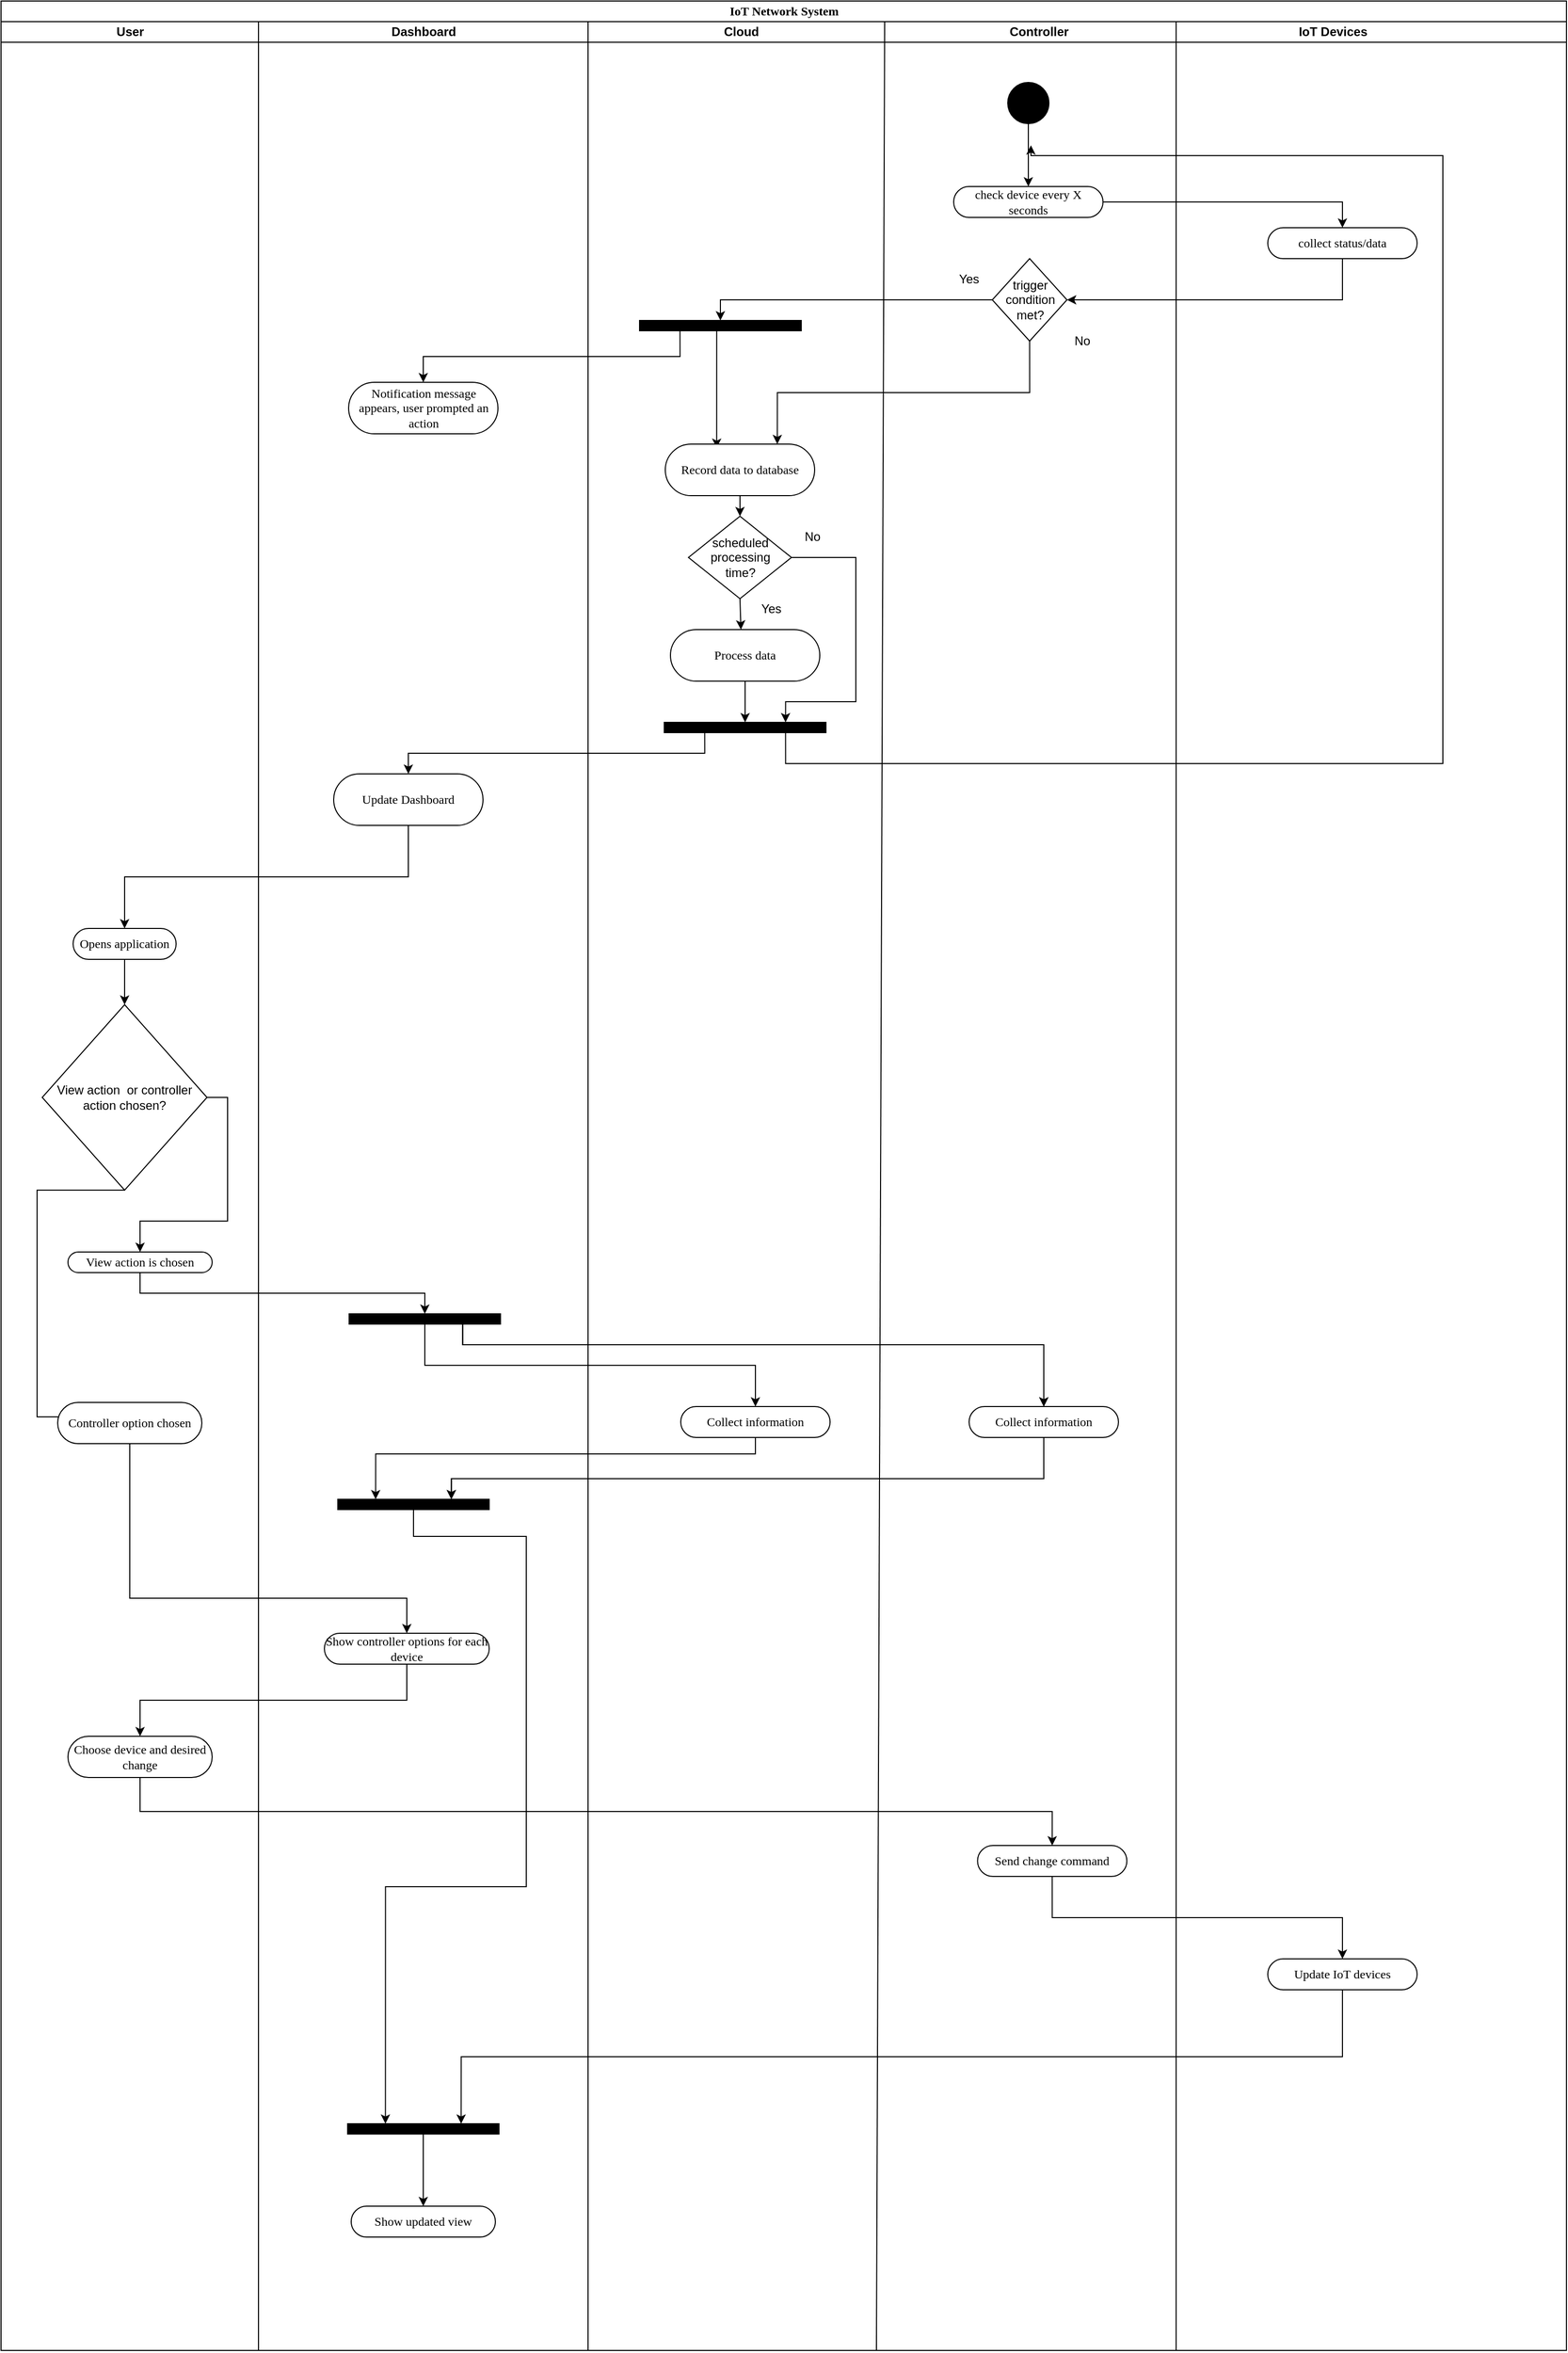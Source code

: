 <mxfile version="13.9.2" type="github">
  <diagram name="Page-1" id="0783ab3e-0a74-02c8-0abd-f7b4e66b4bec">
    <mxGraphModel dx="1517" dy="1870" grid="1" gridSize="10" guides="1" tooltips="1" connect="1" arrows="1" fold="1" page="1" pageScale="1" pageWidth="850" pageHeight="1100" background="#ffffff" math="0" shadow="0">
      <root>
        <mxCell id="0" />
        <mxCell id="1" parent="0" />
        <mxCell id="1c1d494c118603dd-1" value="IoT Network System" style="swimlane;html=1;childLayout=stackLayout;startSize=20;rounded=0;shadow=0;comic=0;labelBackgroundColor=none;strokeWidth=1;fontFamily=Verdana;fontSize=12;align=center;" parent="1" vertex="1">
          <mxGeometry x="40" y="-320" width="1520" height="2280" as="geometry" />
        </mxCell>
        <mxCell id="1c1d494c118603dd-2" value="User" style="swimlane;html=1;startSize=20;" parent="1c1d494c118603dd-1" vertex="1">
          <mxGeometry y="20" width="250" height="2260" as="geometry" />
        </mxCell>
        <mxCell id="GR7bTW1NarIm_E6mscbM-87" style="edgeStyle=orthogonalEdgeStyle;rounded=0;orthogonalLoop=1;jettySize=auto;html=1;exitX=0.5;exitY=1;exitDx=0;exitDy=0;entryX=0.5;entryY=0;entryDx=0;entryDy=0;" edge="1" parent="1c1d494c118603dd-2" source="60571a20871a0731-8" target="GR7bTW1NarIm_E6mscbM-13">
          <mxGeometry relative="1" as="geometry" />
        </mxCell>
        <mxCell id="60571a20871a0731-8" value="Opens application" style="rounded=1;whiteSpace=wrap;html=1;shadow=0;comic=0;labelBackgroundColor=none;strokeWidth=1;fontFamily=Verdana;fontSize=12;align=center;arcSize=50;" parent="1c1d494c118603dd-2" vertex="1">
          <mxGeometry x="70" y="880" width="100" height="30" as="geometry" />
        </mxCell>
        <mxCell id="GR7bTW1NarIm_E6mscbM-4" style="edgeStyle=orthogonalEdgeStyle;rounded=0;orthogonalLoop=1;jettySize=auto;html=1;exitX=0.5;exitY=1;exitDx=0;exitDy=0;" edge="1" parent="1c1d494c118603dd-2" source="60571a20871a0731-8" target="60571a20871a0731-8">
          <mxGeometry relative="1" as="geometry" />
        </mxCell>
        <mxCell id="GR7bTW1NarIm_E6mscbM-23" style="edgeStyle=orthogonalEdgeStyle;rounded=0;orthogonalLoop=1;jettySize=auto;html=1;exitX=0.5;exitY=1;exitDx=0;exitDy=0;entryX=0.5;entryY=0;entryDx=0;entryDy=0;" edge="1" parent="1c1d494c118603dd-2" source="GR7bTW1NarIm_E6mscbM-13" target="GR7bTW1NarIm_E6mscbM-15">
          <mxGeometry relative="1" as="geometry">
            <Array as="points">
              <mxPoint x="35" y="1134" />
              <mxPoint x="35" y="1354" />
            </Array>
          </mxGeometry>
        </mxCell>
        <mxCell id="GR7bTW1NarIm_E6mscbM-24" style="edgeStyle=orthogonalEdgeStyle;rounded=0;orthogonalLoop=1;jettySize=auto;html=1;exitX=1;exitY=0.5;exitDx=0;exitDy=0;entryX=0.5;entryY=0;entryDx=0;entryDy=0;" edge="1" parent="1c1d494c118603dd-2" source="GR7bTW1NarIm_E6mscbM-13" target="1c1d494c118603dd-7">
          <mxGeometry relative="1" as="geometry" />
        </mxCell>
        <mxCell id="GR7bTW1NarIm_E6mscbM-13" value="&lt;div align=&quot;center&quot;&gt;View action&amp;nbsp; or controller action chosen?&lt;/div&gt;" style="rhombus;whiteSpace=wrap;html=1;align=center;" vertex="1" parent="1c1d494c118603dd-2">
          <mxGeometry x="40" y="954" width="160" height="180" as="geometry" />
        </mxCell>
        <mxCell id="1c1d494c118603dd-7" value="View action is chosen" style="rounded=1;whiteSpace=wrap;html=1;shadow=0;comic=0;labelBackgroundColor=none;strokeWidth=1;fontFamily=Verdana;fontSize=12;align=center;arcSize=50;" parent="1c1d494c118603dd-2" vertex="1">
          <mxGeometry x="65" y="1194" width="140" height="20" as="geometry" />
        </mxCell>
        <mxCell id="GR7bTW1NarIm_E6mscbM-15" value="Controller option chosen" style="rounded=1;whiteSpace=wrap;html=1;shadow=0;comic=0;labelBackgroundColor=none;strokeWidth=1;fontFamily=Verdana;fontSize=12;align=center;arcSize=50;" vertex="1" parent="1c1d494c118603dd-2">
          <mxGeometry x="55" y="1340" width="140" height="40" as="geometry" />
        </mxCell>
        <mxCell id="GR7bTW1NarIm_E6mscbM-17" value="Choose device and desired change" style="rounded=1;whiteSpace=wrap;html=1;shadow=0;comic=0;labelBackgroundColor=none;strokeWidth=1;fontFamily=Verdana;fontSize=12;align=center;arcSize=50;" vertex="1" parent="1c1d494c118603dd-2">
          <mxGeometry x="65" y="1664" width="140" height="40" as="geometry" />
        </mxCell>
        <mxCell id="1c1d494c118603dd-3" value="Dashboard" style="swimlane;html=1;startSize=20;" parent="1c1d494c118603dd-1" vertex="1">
          <mxGeometry x="250" y="20" width="320" height="2260" as="geometry" />
        </mxCell>
        <mxCell id="GR7bTW1NarIm_E6mscbM-11" value="Show controller options for each device" style="rounded=1;whiteSpace=wrap;html=1;shadow=0;comic=0;labelBackgroundColor=none;strokeWidth=1;fontFamily=Verdana;fontSize=12;align=center;arcSize=50;" vertex="1" parent="1c1d494c118603dd-3">
          <mxGeometry x="64" y="1564" width="160" height="30" as="geometry" />
        </mxCell>
        <mxCell id="GR7bTW1NarIm_E6mscbM-25" value="Show updated view" style="rounded=1;whiteSpace=wrap;html=1;shadow=0;comic=0;labelBackgroundColor=none;strokeWidth=1;fontFamily=Verdana;fontSize=12;align=center;arcSize=50;" vertex="1" parent="1c1d494c118603dd-3">
          <mxGeometry x="90" y="2120" width="140" height="30" as="geometry" />
        </mxCell>
        <mxCell id="GR7bTW1NarIm_E6mscbM-26" value="" style="whiteSpace=wrap;html=1;rounded=0;shadow=0;comic=0;labelBackgroundColor=none;strokeWidth=1;fillColor=#000000;fontFamily=Verdana;fontSize=12;align=center;rotation=0;" vertex="1" parent="1c1d494c118603dd-3">
          <mxGeometry x="88" y="1254" width="147" height="10" as="geometry" />
        </mxCell>
        <mxCell id="GR7bTW1NarIm_E6mscbM-110" style="edgeStyle=orthogonalEdgeStyle;rounded=0;orthogonalLoop=1;jettySize=auto;html=1;exitX=0.5;exitY=1;exitDx=0;exitDy=0;entryX=0.25;entryY=0;entryDx=0;entryDy=0;" edge="1" parent="1c1d494c118603dd-3" source="GR7bTW1NarIm_E6mscbM-35" target="GR7bTW1NarIm_E6mscbM-105">
          <mxGeometry relative="1" as="geometry">
            <Array as="points">
              <mxPoint x="151" y="1470" />
              <mxPoint x="260" y="1470" />
              <mxPoint x="260" y="1810" />
              <mxPoint x="123" y="1810" />
            </Array>
          </mxGeometry>
        </mxCell>
        <mxCell id="GR7bTW1NarIm_E6mscbM-35" value="" style="whiteSpace=wrap;html=1;rounded=0;shadow=0;comic=0;labelBackgroundColor=none;strokeWidth=1;fillColor=#000000;fontFamily=Verdana;fontSize=12;align=center;rotation=0;" vertex="1" parent="1c1d494c118603dd-3">
          <mxGeometry x="77" y="1434" width="147" height="10" as="geometry" />
        </mxCell>
        <mxCell id="GR7bTW1NarIm_E6mscbM-50" value="Notification message appears, user prompted an action" style="rounded=1;whiteSpace=wrap;html=1;shadow=0;comic=0;labelBackgroundColor=none;strokeWidth=1;fontFamily=Verdana;fontSize=12;align=center;arcSize=50;" vertex="1" parent="1c1d494c118603dd-3">
          <mxGeometry x="87.5" y="350" width="145" height="50" as="geometry" />
        </mxCell>
        <mxCell id="GR7bTW1NarIm_E6mscbM-73" value="Update Dashboard" style="rounded=1;whiteSpace=wrap;html=1;shadow=0;comic=0;labelBackgroundColor=none;strokeWidth=1;fontFamily=Verdana;fontSize=12;align=center;arcSize=50;" vertex="1" parent="1c1d494c118603dd-3">
          <mxGeometry x="73" y="730" width="145" height="50" as="geometry" />
        </mxCell>
        <mxCell id="GR7bTW1NarIm_E6mscbM-111" style="edgeStyle=orthogonalEdgeStyle;rounded=0;orthogonalLoop=1;jettySize=auto;html=1;exitX=0.5;exitY=1;exitDx=0;exitDy=0;entryX=0.5;entryY=0;entryDx=0;entryDy=0;" edge="1" parent="1c1d494c118603dd-3" source="GR7bTW1NarIm_E6mscbM-105" target="GR7bTW1NarIm_E6mscbM-25">
          <mxGeometry relative="1" as="geometry" />
        </mxCell>
        <mxCell id="GR7bTW1NarIm_E6mscbM-105" value="" style="whiteSpace=wrap;html=1;rounded=0;shadow=0;comic=0;labelBackgroundColor=none;strokeWidth=1;fillColor=#000000;fontFamily=Verdana;fontSize=12;align=center;rotation=0;" vertex="1" parent="1c1d494c118603dd-3">
          <mxGeometry x="86.5" y="2040" width="147" height="10" as="geometry" />
        </mxCell>
        <mxCell id="GR7bTW1NarIm_E6mscbM-55" style="edgeStyle=orthogonalEdgeStyle;rounded=0;orthogonalLoop=1;jettySize=auto;html=1;exitX=0.25;exitY=1;exitDx=0;exitDy=0;entryX=0.5;entryY=0;entryDx=0;entryDy=0;" edge="1" parent="1c1d494c118603dd-1" source="GR7bTW1NarIm_E6mscbM-52" target="GR7bTW1NarIm_E6mscbM-50">
          <mxGeometry relative="1" as="geometry" />
        </mxCell>
        <mxCell id="GR7bTW1NarIm_E6mscbM-16" style="edgeStyle=orthogonalEdgeStyle;rounded=0;orthogonalLoop=1;jettySize=auto;html=1;exitX=0.5;exitY=1;exitDx=0;exitDy=0;entryX=0.5;entryY=0;entryDx=0;entryDy=0;" edge="1" parent="1c1d494c118603dd-1" source="GR7bTW1NarIm_E6mscbM-15" target="GR7bTW1NarIm_E6mscbM-11">
          <mxGeometry relative="1" as="geometry">
            <Array as="points">
              <mxPoint x="125" y="1550" />
              <mxPoint x="394" y="1550" />
            </Array>
          </mxGeometry>
        </mxCell>
        <mxCell id="GR7bTW1NarIm_E6mscbM-19" style="edgeStyle=orthogonalEdgeStyle;rounded=0;orthogonalLoop=1;jettySize=auto;html=1;exitX=0.5;exitY=1;exitDx=0;exitDy=0;entryX=0.5;entryY=0;entryDx=0;entryDy=0;" edge="1" parent="1c1d494c118603dd-1" source="GR7bTW1NarIm_E6mscbM-11" target="GR7bTW1NarIm_E6mscbM-17">
          <mxGeometry relative="1" as="geometry" />
        </mxCell>
        <mxCell id="GR7bTW1NarIm_E6mscbM-30" style="edgeStyle=orthogonalEdgeStyle;rounded=0;orthogonalLoop=1;jettySize=auto;html=1;exitX=0.5;exitY=1;exitDx=0;exitDy=0;entryX=0.5;entryY=0;entryDx=0;entryDy=0;" edge="1" parent="1c1d494c118603dd-1" source="1c1d494c118603dd-7" target="GR7bTW1NarIm_E6mscbM-26">
          <mxGeometry relative="1" as="geometry" />
        </mxCell>
        <mxCell id="GR7bTW1NarIm_E6mscbM-31" style="edgeStyle=orthogonalEdgeStyle;rounded=0;orthogonalLoop=1;jettySize=auto;html=1;exitX=0.75;exitY=1;exitDx=0;exitDy=0;entryX=0.5;entryY=0;entryDx=0;entryDy=0;" edge="1" parent="1c1d494c118603dd-1" source="GR7bTW1NarIm_E6mscbM-26" target="GR7bTW1NarIm_E6mscbM-29">
          <mxGeometry relative="1" as="geometry">
            <Array as="points">
              <mxPoint x="448" y="1304" />
              <mxPoint x="1013" y="1304" />
            </Array>
          </mxGeometry>
        </mxCell>
        <mxCell id="GR7bTW1NarIm_E6mscbM-34" style="edgeStyle=orthogonalEdgeStyle;rounded=0;orthogonalLoop=1;jettySize=auto;html=1;exitX=0.5;exitY=1;exitDx=0;exitDy=0;entryX=0.5;entryY=0;entryDx=0;entryDy=0;" edge="1" parent="1c1d494c118603dd-1" source="GR7bTW1NarIm_E6mscbM-26" target="GR7bTW1NarIm_E6mscbM-27">
          <mxGeometry relative="1" as="geometry" />
        </mxCell>
        <mxCell id="GR7bTW1NarIm_E6mscbM-64" style="edgeStyle=orthogonalEdgeStyle;rounded=0;orthogonalLoop=1;jettySize=auto;html=1;exitX=0.5;exitY=1;exitDx=0;exitDy=0;entryX=0.25;entryY=0;entryDx=0;entryDy=0;" edge="1" parent="1c1d494c118603dd-1" source="GR7bTW1NarIm_E6mscbM-27" target="GR7bTW1NarIm_E6mscbM-35">
          <mxGeometry relative="1" as="geometry">
            <Array as="points">
              <mxPoint x="733" y="1410" />
              <mxPoint x="364" y="1410" />
            </Array>
          </mxGeometry>
        </mxCell>
        <mxCell id="GR7bTW1NarIm_E6mscbM-65" style="edgeStyle=orthogonalEdgeStyle;rounded=0;orthogonalLoop=1;jettySize=auto;html=1;exitX=0.5;exitY=1;exitDx=0;exitDy=0;entryX=0.75;entryY=0;entryDx=0;entryDy=0;" edge="1" parent="1c1d494c118603dd-1" source="GR7bTW1NarIm_E6mscbM-29" target="GR7bTW1NarIm_E6mscbM-35">
          <mxGeometry relative="1" as="geometry">
            <Array as="points">
              <mxPoint x="1013" y="1434" />
              <mxPoint x="437" y="1434" />
            </Array>
          </mxGeometry>
        </mxCell>
        <mxCell id="1c1d494c118603dd-4" value="" style="swimlane;html=1;startSize=20;" parent="1c1d494c118603dd-1" vertex="1">
          <mxGeometry x="570" y="20" width="950" height="2260" as="geometry" />
        </mxCell>
        <mxCell id="GR7bTW1NarIm_E6mscbM-2" value="" style="endArrow=none;html=1;" edge="1" parent="1c1d494c118603dd-4">
          <mxGeometry width="50" height="50" relative="1" as="geometry">
            <mxPoint x="280" y="2260" as="sourcePoint" />
            <mxPoint x="288" as="targetPoint" />
          </mxGeometry>
        </mxCell>
        <mxCell id="GR7bTW1NarIm_E6mscbM-3" value="&lt;b&gt;Cloud&amp;nbsp;&amp;nbsp;&amp;nbsp;&amp;nbsp;&amp;nbsp;&amp;nbsp;&amp;nbsp;&amp;nbsp;&amp;nbsp;&amp;nbsp;&amp;nbsp;&amp;nbsp;&amp;nbsp;&amp;nbsp;&amp;nbsp;&amp;nbsp;&amp;nbsp;&amp;nbsp;&amp;nbsp;&amp;nbsp;&amp;nbsp;&amp;nbsp;&amp;nbsp;&amp;nbsp;&amp;nbsp;&amp;nbsp;&amp;nbsp;&amp;nbsp;&amp;nbsp;&amp;nbsp;&amp;nbsp;&amp;nbsp;&amp;nbsp;&amp;nbsp;&amp;nbsp;&amp;nbsp;&amp;nbsp;&amp;nbsp;&amp;nbsp;&amp;nbsp;&amp;nbsp;&amp;nbsp;&amp;nbsp;&amp;nbsp;&amp;nbsp;&amp;nbsp;&amp;nbsp;&amp;nbsp;&amp;nbsp;&amp;nbsp;&amp;nbsp;&amp;nbsp;&amp;nbsp;&amp;nbsp;&amp;nbsp;&amp;nbsp; &amp;nbsp; &amp;nbsp; &amp;nbsp; &amp;nbsp;&amp;nbsp; &amp;nbsp; &amp;nbsp; &amp;nbsp;&amp;nbsp; Controller&amp;nbsp;&amp;nbsp;&amp;nbsp;&amp;nbsp;&amp;nbsp;&amp;nbsp;&amp;nbsp;&amp;nbsp;&amp;nbsp;&amp;nbsp;&amp;nbsp;&amp;nbsp;&amp;nbsp;&amp;nbsp;&amp;nbsp;&amp;nbsp;&amp;nbsp;&amp;nbsp;&amp;nbsp;&amp;nbsp;&amp;nbsp;&amp;nbsp;&amp;nbsp;&amp;nbsp;&amp;nbsp;&amp;nbsp;&amp;nbsp;&amp;nbsp;&amp;nbsp;&amp;nbsp;&amp;nbsp;&amp;nbsp;&amp;nbsp;&amp;nbsp;&amp;nbsp;&amp;nbsp;&amp;nbsp;&amp;nbsp;&amp;nbsp;&amp;nbsp;&amp;nbsp;&amp;nbsp;&amp;nbsp;&amp;nbsp;&amp;nbsp;&amp;nbsp;&amp;nbsp;&amp;nbsp;&amp;nbsp;&amp;nbsp;&amp;nbsp;&amp;nbsp;&amp;nbsp;&amp;nbsp;&amp;nbsp;&amp;nbsp;&amp;nbsp;&amp;nbsp;&amp;nbsp;&amp;nbsp;&amp;nbsp;&amp;nbsp;&amp;nbsp;&amp;nbsp;&amp;nbsp;&amp;nbsp; IoT Devices&lt;/b&gt;" style="text;html=1;strokeColor=none;fillColor=none;align=left;verticalAlign=middle;whiteSpace=wrap;rounded=0;" vertex="1" parent="1c1d494c118603dd-4">
          <mxGeometry x="130" width="750" height="20" as="geometry" />
        </mxCell>
        <mxCell id="GR7bTW1NarIm_E6mscbM-27" value="Collect information" style="rounded=1;whiteSpace=wrap;html=1;shadow=0;comic=0;labelBackgroundColor=none;strokeWidth=1;fontFamily=Verdana;fontSize=12;align=center;arcSize=50;" vertex="1" parent="1c1d494c118603dd-4">
          <mxGeometry x="90" y="1344" width="145" height="30" as="geometry" />
        </mxCell>
        <mxCell id="GR7bTW1NarIm_E6mscbM-29" value="Collect information" style="rounded=1;whiteSpace=wrap;html=1;shadow=0;comic=0;labelBackgroundColor=none;strokeWidth=1;fontFamily=Verdana;fontSize=12;align=center;arcSize=50;" vertex="1" parent="1c1d494c118603dd-4">
          <mxGeometry x="370" y="1344" width="145" height="30" as="geometry" />
        </mxCell>
        <mxCell id="GR7bTW1NarIm_E6mscbM-39" value="" style="endArrow=none;html=1;" edge="1" parent="1c1d494c118603dd-4">
          <mxGeometry width="50" height="50" relative="1" as="geometry">
            <mxPoint x="571" y="2260" as="sourcePoint" />
            <mxPoint x="571" as="targetPoint" />
          </mxGeometry>
        </mxCell>
        <mxCell id="GR7bTW1NarIm_E6mscbM-43" style="edgeStyle=orthogonalEdgeStyle;rounded=0;orthogonalLoop=1;jettySize=auto;html=1;exitX=0.5;exitY=1;exitDx=0;exitDy=0;entryX=0.5;entryY=0;entryDx=0;entryDy=0;" edge="1" parent="1c1d494c118603dd-4" source="GR7bTW1NarIm_E6mscbM-41" target="GR7bTW1NarIm_E6mscbM-42">
          <mxGeometry relative="1" as="geometry" />
        </mxCell>
        <mxCell id="GR7bTW1NarIm_E6mscbM-41" value="" style="ellipse;whiteSpace=wrap;html=1;rounded=0;shadow=0;comic=0;labelBackgroundColor=none;strokeWidth=1;fillColor=#000000;fontFamily=Verdana;fontSize=12;align=center;" vertex="1" parent="1c1d494c118603dd-4">
          <mxGeometry x="407.5" y="59" width="40" height="40" as="geometry" />
        </mxCell>
        <mxCell id="GR7bTW1NarIm_E6mscbM-45" style="edgeStyle=orthogonalEdgeStyle;rounded=0;orthogonalLoop=1;jettySize=auto;html=1;exitX=1;exitY=0.5;exitDx=0;exitDy=0;entryX=0.5;entryY=0;entryDx=0;entryDy=0;" edge="1" parent="1c1d494c118603dd-4" source="GR7bTW1NarIm_E6mscbM-42" target="GR7bTW1NarIm_E6mscbM-44">
          <mxGeometry relative="1" as="geometry" />
        </mxCell>
        <mxCell id="GR7bTW1NarIm_E6mscbM-42" value="check device every X seconds" style="rounded=1;whiteSpace=wrap;html=1;shadow=0;comic=0;labelBackgroundColor=none;strokeWidth=1;fontFamily=Verdana;fontSize=12;align=center;arcSize=50;" vertex="1" parent="1c1d494c118603dd-4">
          <mxGeometry x="355" y="160" width="145" height="30" as="geometry" />
        </mxCell>
        <mxCell id="GR7bTW1NarIm_E6mscbM-48" style="edgeStyle=orthogonalEdgeStyle;rounded=0;orthogonalLoop=1;jettySize=auto;html=1;exitX=0.5;exitY=1;exitDx=0;exitDy=0;entryX=1;entryY=0.5;entryDx=0;entryDy=0;" edge="1" parent="1c1d494c118603dd-4" source="GR7bTW1NarIm_E6mscbM-44" target="GR7bTW1NarIm_E6mscbM-46">
          <mxGeometry relative="1" as="geometry" />
        </mxCell>
        <mxCell id="GR7bTW1NarIm_E6mscbM-44" value="collect status/data" style="rounded=1;whiteSpace=wrap;html=1;shadow=0;comic=0;labelBackgroundColor=none;strokeWidth=1;fontFamily=Verdana;fontSize=12;align=center;arcSize=50;" vertex="1" parent="1c1d494c118603dd-4">
          <mxGeometry x="660" y="200" width="145" height="30" as="geometry" />
        </mxCell>
        <mxCell id="GR7bTW1NarIm_E6mscbM-53" style="edgeStyle=orthogonalEdgeStyle;rounded=0;orthogonalLoop=1;jettySize=auto;html=1;exitX=0;exitY=0.5;exitDx=0;exitDy=0;entryX=0.5;entryY=0;entryDx=0;entryDy=0;" edge="1" parent="1c1d494c118603dd-4" source="GR7bTW1NarIm_E6mscbM-46" target="GR7bTW1NarIm_E6mscbM-52">
          <mxGeometry relative="1" as="geometry" />
        </mxCell>
        <mxCell id="GR7bTW1NarIm_E6mscbM-59" style="edgeStyle=orthogonalEdgeStyle;rounded=0;orthogonalLoop=1;jettySize=auto;html=1;exitX=0.5;exitY=1;exitDx=0;exitDy=0;entryX=0.75;entryY=0;entryDx=0;entryDy=0;" edge="1" parent="1c1d494c118603dd-4" source="GR7bTW1NarIm_E6mscbM-46" target="GR7bTW1NarIm_E6mscbM-56">
          <mxGeometry relative="1" as="geometry" />
        </mxCell>
        <mxCell id="GR7bTW1NarIm_E6mscbM-46" value="&lt;div align=&quot;center&quot;&gt;trigger condition met?&lt;br&gt;&lt;/div&gt;" style="rhombus;whiteSpace=wrap;html=1;align=center;" vertex="1" parent="1c1d494c118603dd-4">
          <mxGeometry x="392.5" y="230" width="72.5" height="80" as="geometry" />
        </mxCell>
        <mxCell id="GR7bTW1NarIm_E6mscbM-49" value="Yes" style="text;html=1;strokeColor=none;fillColor=none;align=center;verticalAlign=middle;whiteSpace=wrap;rounded=0;" vertex="1" parent="1c1d494c118603dd-4">
          <mxGeometry x="350" y="240" width="40" height="20" as="geometry" />
        </mxCell>
        <mxCell id="GR7bTW1NarIm_E6mscbM-61" style="edgeStyle=orthogonalEdgeStyle;rounded=0;orthogonalLoop=1;jettySize=auto;html=1;exitX=0.5;exitY=1;exitDx=0;exitDy=0;entryX=0.344;entryY=0.073;entryDx=0;entryDy=0;entryPerimeter=0;" edge="1" parent="1c1d494c118603dd-4" source="GR7bTW1NarIm_E6mscbM-52" target="GR7bTW1NarIm_E6mscbM-56">
          <mxGeometry relative="1" as="geometry">
            <Array as="points">
              <mxPoint x="125" y="300" />
            </Array>
          </mxGeometry>
        </mxCell>
        <mxCell id="GR7bTW1NarIm_E6mscbM-52" value="" style="whiteSpace=wrap;html=1;rounded=0;shadow=0;comic=0;labelBackgroundColor=none;strokeWidth=1;fillColor=#000000;fontFamily=Verdana;fontSize=12;align=center;rotation=0;" vertex="1" parent="1c1d494c118603dd-4">
          <mxGeometry x="50" y="290" width="157" height="10" as="geometry" />
        </mxCell>
        <mxCell id="GR7bTW1NarIm_E6mscbM-76" style="edgeStyle=orthogonalEdgeStyle;rounded=0;orthogonalLoop=1;jettySize=auto;html=1;exitX=0.5;exitY=1;exitDx=0;exitDy=0;entryX=0.5;entryY=0;entryDx=0;entryDy=0;" edge="1" parent="1c1d494c118603dd-4" source="GR7bTW1NarIm_E6mscbM-56" target="GR7bTW1NarIm_E6mscbM-75">
          <mxGeometry relative="1" as="geometry" />
        </mxCell>
        <mxCell id="GR7bTW1NarIm_E6mscbM-56" value="Record data to database" style="rounded=1;whiteSpace=wrap;html=1;shadow=0;comic=0;labelBackgroundColor=none;strokeWidth=1;fontFamily=Verdana;fontSize=12;align=center;arcSize=50;" vertex="1" parent="1c1d494c118603dd-4">
          <mxGeometry x="75" y="410" width="145" height="50" as="geometry" />
        </mxCell>
        <mxCell id="GR7bTW1NarIm_E6mscbM-62" value="No" style="text;html=1;strokeColor=none;fillColor=none;align=center;verticalAlign=middle;whiteSpace=wrap;rounded=0;" vertex="1" parent="1c1d494c118603dd-4">
          <mxGeometry x="460" y="300" width="40" height="20" as="geometry" />
        </mxCell>
        <mxCell id="GR7bTW1NarIm_E6mscbM-84" style="edgeStyle=orthogonalEdgeStyle;rounded=0;orthogonalLoop=1;jettySize=auto;html=1;exitX=0.5;exitY=1;exitDx=0;exitDy=0;entryX=0.5;entryY=0;entryDx=0;entryDy=0;" edge="1" parent="1c1d494c118603dd-4" source="GR7bTW1NarIm_E6mscbM-70" target="GR7bTW1NarIm_E6mscbM-81">
          <mxGeometry relative="1" as="geometry" />
        </mxCell>
        <mxCell id="GR7bTW1NarIm_E6mscbM-70" value="Process data" style="rounded=1;whiteSpace=wrap;html=1;shadow=0;comic=0;labelBackgroundColor=none;strokeWidth=1;fontFamily=Verdana;fontSize=12;align=center;arcSize=50;" vertex="1" parent="1c1d494c118603dd-4">
          <mxGeometry x="80" y="590" width="145" height="50" as="geometry" />
        </mxCell>
        <mxCell id="GR7bTW1NarIm_E6mscbM-77" style="edgeStyle=orthogonalEdgeStyle;rounded=0;orthogonalLoop=1;jettySize=auto;html=1;exitX=0.5;exitY=1;exitDx=0;exitDy=0;entryX=0.472;entryY=-0.001;entryDx=0;entryDy=0;entryPerimeter=0;" edge="1" parent="1c1d494c118603dd-4" source="GR7bTW1NarIm_E6mscbM-75" target="GR7bTW1NarIm_E6mscbM-70">
          <mxGeometry relative="1" as="geometry" />
        </mxCell>
        <mxCell id="GR7bTW1NarIm_E6mscbM-83" style="edgeStyle=orthogonalEdgeStyle;rounded=0;orthogonalLoop=1;jettySize=auto;html=1;exitX=1;exitY=0.5;exitDx=0;exitDy=0;entryX=0.75;entryY=0;entryDx=0;entryDy=0;" edge="1" parent="1c1d494c118603dd-4" source="GR7bTW1NarIm_E6mscbM-75" target="GR7bTW1NarIm_E6mscbM-81">
          <mxGeometry relative="1" as="geometry">
            <Array as="points">
              <mxPoint x="260" y="520" />
              <mxPoint x="260" y="660" />
              <mxPoint x="192" y="660" />
            </Array>
          </mxGeometry>
        </mxCell>
        <mxCell id="GR7bTW1NarIm_E6mscbM-75" value="&lt;div&gt;scheduled processing &lt;br&gt;&lt;/div&gt;&lt;div&gt;time?&lt;/div&gt;" style="rhombus;whiteSpace=wrap;html=1;align=center;" vertex="1" parent="1c1d494c118603dd-4">
          <mxGeometry x="97.5" y="480" width="100" height="80" as="geometry" />
        </mxCell>
        <mxCell id="GR7bTW1NarIm_E6mscbM-78" value="Yes" style="text;html=1;strokeColor=none;fillColor=none;align=center;verticalAlign=middle;whiteSpace=wrap;rounded=0;" vertex="1" parent="1c1d494c118603dd-4">
          <mxGeometry x="157.5" y="560" width="40" height="20" as="geometry" />
        </mxCell>
        <mxCell id="GR7bTW1NarIm_E6mscbM-79" value="No" style="text;html=1;strokeColor=none;fillColor=none;align=center;verticalAlign=middle;whiteSpace=wrap;rounded=0;" vertex="1" parent="1c1d494c118603dd-4">
          <mxGeometry x="197.5" y="490" width="40" height="20" as="geometry" />
        </mxCell>
        <mxCell id="GR7bTW1NarIm_E6mscbM-81" value="" style="whiteSpace=wrap;html=1;rounded=0;shadow=0;comic=0;labelBackgroundColor=none;strokeWidth=1;fillColor=#000000;fontFamily=Verdana;fontSize=12;align=center;rotation=0;" vertex="1" parent="1c1d494c118603dd-4">
          <mxGeometry x="74" y="680" width="157" height="10" as="geometry" />
        </mxCell>
        <mxCell id="GR7bTW1NarIm_E6mscbM-102" style="edgeStyle=orthogonalEdgeStyle;rounded=0;orthogonalLoop=1;jettySize=auto;html=1;exitX=0.5;exitY=1;exitDx=0;exitDy=0;entryX=0.5;entryY=0;entryDx=0;entryDy=0;" edge="1" parent="1c1d494c118603dd-4" source="GR7bTW1NarIm_E6mscbM-94" target="GR7bTW1NarIm_E6mscbM-101">
          <mxGeometry relative="1" as="geometry" />
        </mxCell>
        <mxCell id="GR7bTW1NarIm_E6mscbM-94" value="Send change command" style="rounded=1;whiteSpace=wrap;html=1;shadow=0;comic=0;labelBackgroundColor=none;strokeWidth=1;fontFamily=Verdana;fontSize=12;align=center;arcSize=50;" vertex="1" parent="1c1d494c118603dd-4">
          <mxGeometry x="378.17" y="1770" width="145" height="30" as="geometry" />
        </mxCell>
        <mxCell id="GR7bTW1NarIm_E6mscbM-101" value="Update IoT devices" style="rounded=1;whiteSpace=wrap;html=1;shadow=0;comic=0;labelBackgroundColor=none;strokeWidth=1;fontFamily=Verdana;fontSize=12;align=center;arcSize=50;" vertex="1" parent="1c1d494c118603dd-4">
          <mxGeometry x="660" y="1880" width="145" height="30" as="geometry" />
        </mxCell>
        <mxCell id="GR7bTW1NarIm_E6mscbM-86" style="edgeStyle=orthogonalEdgeStyle;rounded=0;orthogonalLoop=1;jettySize=auto;html=1;exitX=0.25;exitY=1;exitDx=0;exitDy=0;entryX=0.5;entryY=0;entryDx=0;entryDy=0;" edge="1" parent="1c1d494c118603dd-1" source="GR7bTW1NarIm_E6mscbM-81" target="GR7bTW1NarIm_E6mscbM-73">
          <mxGeometry relative="1" as="geometry" />
        </mxCell>
        <mxCell id="GR7bTW1NarIm_E6mscbM-85" style="edgeStyle=orthogonalEdgeStyle;rounded=0;orthogonalLoop=1;jettySize=auto;html=1;exitX=0.5;exitY=1;exitDx=0;exitDy=0;entryX=0.5;entryY=0;entryDx=0;entryDy=0;" edge="1" parent="1c1d494c118603dd-1" source="GR7bTW1NarIm_E6mscbM-73" target="60571a20871a0731-8">
          <mxGeometry relative="1" as="geometry">
            <mxPoint x="130" y="880" as="targetPoint" />
          </mxGeometry>
        </mxCell>
        <mxCell id="GR7bTW1NarIm_E6mscbM-109" style="edgeStyle=orthogonalEdgeStyle;rounded=0;orthogonalLoop=1;jettySize=auto;html=1;exitX=0.5;exitY=1;exitDx=0;exitDy=0;entryX=0.75;entryY=0;entryDx=0;entryDy=0;" edge="1" parent="1c1d494c118603dd-1" source="GR7bTW1NarIm_E6mscbM-101" target="GR7bTW1NarIm_E6mscbM-105">
          <mxGeometry relative="1" as="geometry" />
        </mxCell>
        <mxCell id="GR7bTW1NarIm_E6mscbM-115" style="edgeStyle=orthogonalEdgeStyle;rounded=0;orthogonalLoop=1;jettySize=auto;html=1;exitX=0.5;exitY=1;exitDx=0;exitDy=0;entryX=0.5;entryY=0;entryDx=0;entryDy=0;" edge="1" parent="1c1d494c118603dd-1" source="GR7bTW1NarIm_E6mscbM-17" target="GR7bTW1NarIm_E6mscbM-94">
          <mxGeometry relative="1" as="geometry" />
        </mxCell>
        <mxCell id="GR7bTW1NarIm_E6mscbM-82" style="edgeStyle=orthogonalEdgeStyle;rounded=0;orthogonalLoop=1;jettySize=auto;html=1;exitX=0.75;exitY=1;exitDx=0;exitDy=0;" edge="1" parent="1" source="GR7bTW1NarIm_E6mscbM-81">
          <mxGeometry relative="1" as="geometry">
            <mxPoint x="1040" y="-180" as="targetPoint" />
            <Array as="points">
              <mxPoint x="801" y="420" />
              <mxPoint x="1440" y="420" />
              <mxPoint x="1440" y="-170" />
              <mxPoint x="1040" y="-170" />
            </Array>
          </mxGeometry>
        </mxCell>
        <mxCell id="GR7bTW1NarIm_E6mscbM-88" style="edgeStyle=orthogonalEdgeStyle;rounded=0;orthogonalLoop=1;jettySize=auto;html=1;exitX=0.75;exitY=1;exitDx=0;exitDy=0;entryX=0.5;entryY=0;entryDx=0;entryDy=0;" edge="1" parent="1">
          <mxGeometry relative="1" as="geometry">
            <mxPoint x="488.25" y="964" as="sourcePoint" />
            <mxPoint x="1052.5" y="1044" as="targetPoint" />
            <Array as="points">
              <mxPoint x="488" y="984" />
              <mxPoint x="1053" y="984" />
            </Array>
          </mxGeometry>
        </mxCell>
        <mxCell id="GR7bTW1NarIm_E6mscbM-91" style="edgeStyle=orthogonalEdgeStyle;rounded=0;orthogonalLoop=1;jettySize=auto;html=1;exitX=0.5;exitY=1;exitDx=0;exitDy=0;entryX=0.75;entryY=0;entryDx=0;entryDy=0;" edge="1" parent="1">
          <mxGeometry relative="1" as="geometry">
            <mxPoint x="1052.5" y="1074" as="sourcePoint" />
            <mxPoint x="477.25" y="1134" as="targetPoint" />
            <Array as="points">
              <mxPoint x="1053" y="1114" />
              <mxPoint x="477" y="1114" />
            </Array>
          </mxGeometry>
        </mxCell>
      </root>
    </mxGraphModel>
  </diagram>
</mxfile>
